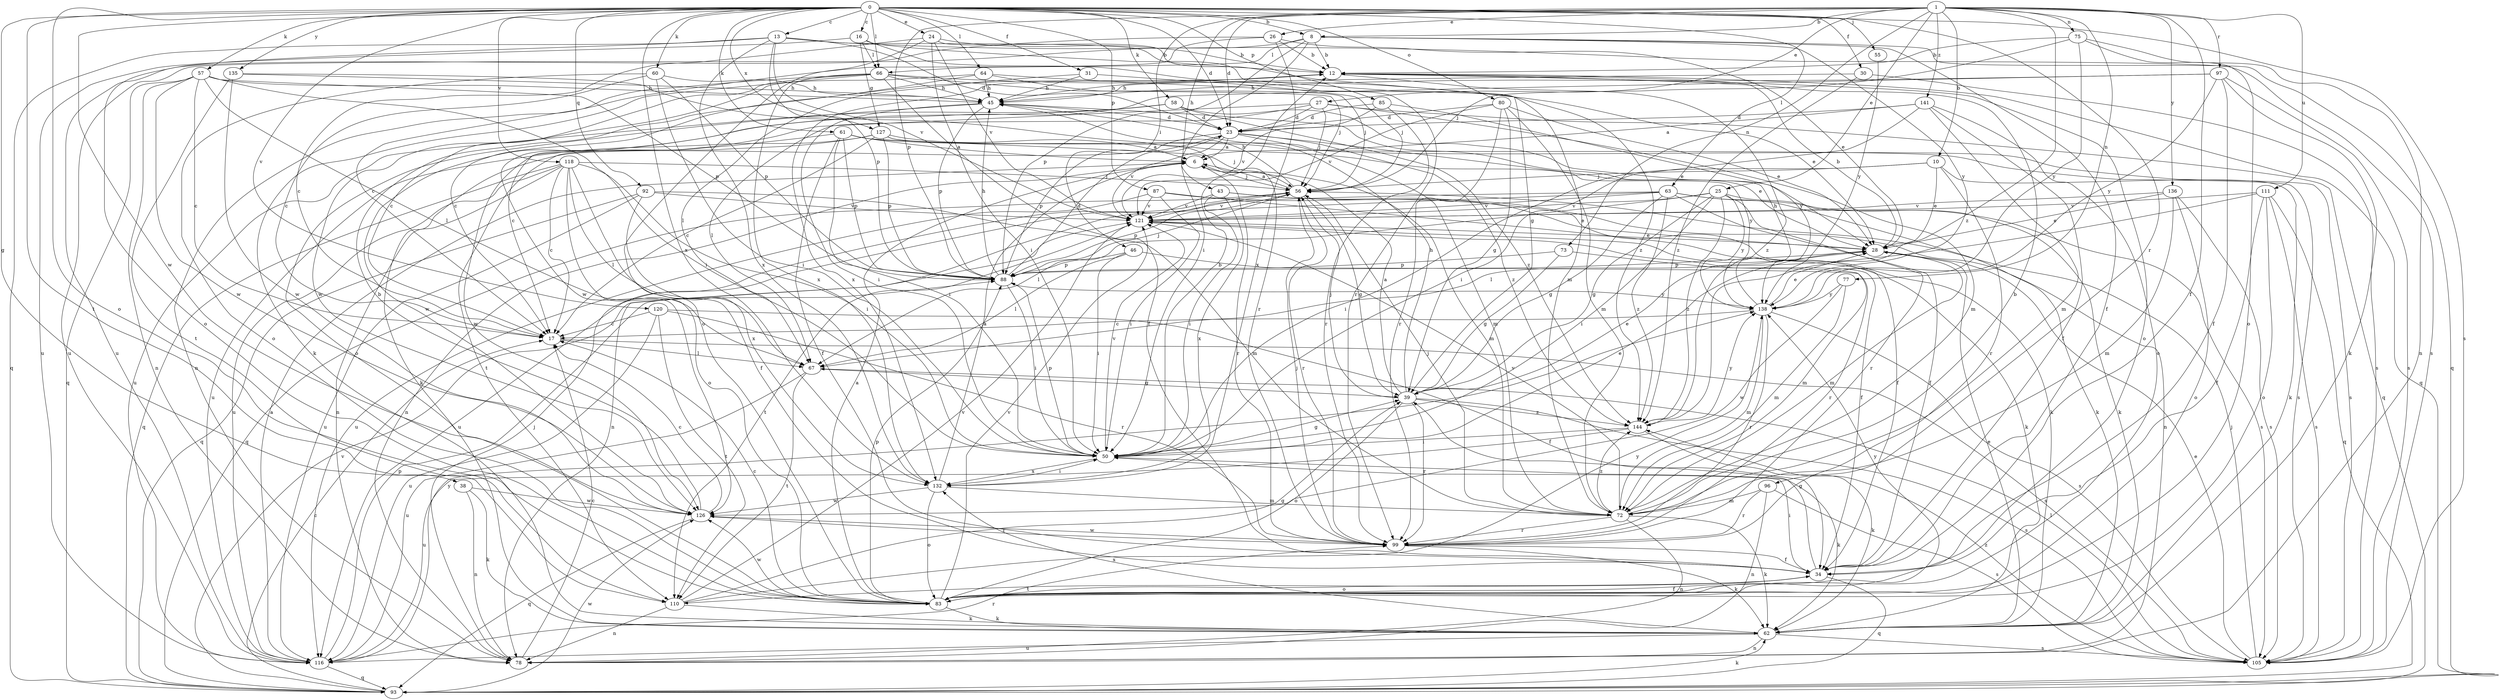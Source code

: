 strict digraph  {
0;
1;
6;
8;
10;
12;
13;
16;
17;
23;
24;
25;
26;
27;
28;
30;
31;
34;
38;
39;
43;
45;
46;
50;
55;
56;
57;
58;
60;
61;
62;
63;
64;
66;
67;
72;
73;
75;
77;
78;
80;
83;
85;
87;
88;
92;
93;
96;
97;
99;
105;
110;
111;
116;
118;
120;
121;
126;
127;
132;
135;
136;
138;
141;
144;
0 -> 8  [label=b];
0 -> 13  [label=c];
0 -> 16  [label=c];
0 -> 23  [label=d];
0 -> 24  [label=e];
0 -> 30  [label=f];
0 -> 31  [label=f];
0 -> 38  [label=g];
0 -> 55  [label=j];
0 -> 57  [label=k];
0 -> 58  [label=k];
0 -> 60  [label=k];
0 -> 61  [label=k];
0 -> 63  [label=l];
0 -> 64  [label=l];
0 -> 66  [label=l];
0 -> 80  [label=o];
0 -> 83  [label=o];
0 -> 85  [label=p];
0 -> 87  [label=p];
0 -> 92  [label=q];
0 -> 96  [label=r];
0 -> 105  [label=s];
0 -> 110  [label=t];
0 -> 118  [label=v];
0 -> 120  [label=v];
0 -> 126  [label=w];
0 -> 127  [label=x];
0 -> 132  [label=x];
0 -> 135  [label=y];
1 -> 8  [label=b];
1 -> 10  [label=b];
1 -> 23  [label=d];
1 -> 25  [label=e];
1 -> 26  [label=e];
1 -> 27  [label=e];
1 -> 34  [label=f];
1 -> 43  [label=h];
1 -> 46  [label=i];
1 -> 73  [label=n];
1 -> 75  [label=n];
1 -> 77  [label=n];
1 -> 88  [label=p];
1 -> 97  [label=r];
1 -> 111  [label=u];
1 -> 136  [label=y];
1 -> 141  [label=z];
1 -> 144  [label=z];
6 -> 56  [label=j];
6 -> 72  [label=m];
6 -> 78  [label=n];
6 -> 99  [label=r];
8 -> 12  [label=b];
8 -> 34  [label=f];
8 -> 50  [label=i];
8 -> 66  [label=l];
8 -> 88  [label=p];
8 -> 93  [label=q];
8 -> 116  [label=u];
8 -> 138  [label=y];
10 -> 28  [label=e];
10 -> 50  [label=i];
10 -> 56  [label=j];
10 -> 62  [label=k];
10 -> 99  [label=r];
12 -> 45  [label=h];
12 -> 83  [label=o];
12 -> 93  [label=q];
12 -> 132  [label=x];
12 -> 144  [label=z];
13 -> 12  [label=b];
13 -> 23  [label=d];
13 -> 83  [label=o];
13 -> 88  [label=p];
13 -> 93  [label=q];
13 -> 105  [label=s];
13 -> 121  [label=v];
13 -> 132  [label=x];
16 -> 66  [label=l];
16 -> 72  [label=m];
16 -> 99  [label=r];
16 -> 116  [label=u];
16 -> 127  [label=g];
17 -> 67  [label=l];
17 -> 105  [label=s];
23 -> 6  [label=a];
23 -> 28  [label=e];
23 -> 62  [label=k];
23 -> 72  [label=m];
23 -> 88  [label=p];
23 -> 121  [label=v];
23 -> 144  [label=z];
24 -> 12  [label=b];
24 -> 17  [label=c];
24 -> 39  [label=g];
24 -> 50  [label=i];
24 -> 83  [label=o];
24 -> 121  [label=v];
25 -> 39  [label=g];
25 -> 50  [label=i];
25 -> 62  [label=k];
25 -> 67  [label=l];
25 -> 99  [label=r];
25 -> 121  [label=v];
25 -> 138  [label=y];
25 -> 144  [label=z];
26 -> 12  [label=b];
26 -> 17  [label=c];
26 -> 28  [label=e];
26 -> 116  [label=u];
26 -> 132  [label=x];
27 -> 17  [label=c];
27 -> 23  [label=d];
27 -> 56  [label=j];
27 -> 67  [label=l];
27 -> 72  [label=m];
27 -> 93  [label=q];
28 -> 12  [label=b];
28 -> 72  [label=m];
28 -> 88  [label=p];
30 -> 45  [label=h];
30 -> 105  [label=s];
30 -> 144  [label=z];
31 -> 45  [label=h];
31 -> 56  [label=j];
31 -> 67  [label=l];
34 -> 39  [label=g];
34 -> 50  [label=i];
34 -> 83  [label=o];
34 -> 93  [label=q];
34 -> 110  [label=t];
38 -> 62  [label=k];
38 -> 78  [label=n];
38 -> 126  [label=w];
39 -> 6  [label=a];
39 -> 28  [label=e];
39 -> 45  [label=h];
39 -> 56  [label=j];
39 -> 83  [label=o];
39 -> 99  [label=r];
39 -> 105  [label=s];
39 -> 144  [label=z];
43 -> 28  [label=e];
43 -> 50  [label=i];
43 -> 78  [label=n];
43 -> 121  [label=v];
43 -> 132  [label=x];
45 -> 23  [label=d];
45 -> 50  [label=i];
45 -> 83  [label=o];
45 -> 88  [label=p];
46 -> 50  [label=i];
46 -> 67  [label=l];
46 -> 88  [label=p];
46 -> 99  [label=r];
50 -> 12  [label=b];
50 -> 28  [label=e];
50 -> 39  [label=g];
50 -> 62  [label=k];
50 -> 88  [label=p];
50 -> 121  [label=v];
50 -> 132  [label=x];
55 -> 138  [label=y];
56 -> 6  [label=a];
56 -> 39  [label=g];
56 -> 45  [label=h];
56 -> 88  [label=p];
56 -> 93  [label=q];
56 -> 99  [label=r];
56 -> 121  [label=v];
57 -> 17  [label=c];
57 -> 45  [label=h];
57 -> 50  [label=i];
57 -> 67  [label=l];
57 -> 78  [label=n];
57 -> 88  [label=p];
57 -> 93  [label=q];
57 -> 126  [label=w];
58 -> 23  [label=d];
58 -> 28  [label=e];
58 -> 116  [label=u];
58 -> 126  [label=w];
58 -> 144  [label=z];
60 -> 17  [label=c];
60 -> 45  [label=h];
60 -> 50  [label=i];
60 -> 83  [label=o];
60 -> 88  [label=p];
61 -> 6  [label=a];
61 -> 34  [label=f];
61 -> 50  [label=i];
61 -> 56  [label=j];
61 -> 88  [label=p];
61 -> 105  [label=s];
61 -> 126  [label=w];
62 -> 28  [label=e];
62 -> 78  [label=n];
62 -> 105  [label=s];
62 -> 116  [label=u];
62 -> 132  [label=x];
63 -> 34  [label=f];
63 -> 39  [label=g];
63 -> 62  [label=k];
63 -> 78  [label=n];
63 -> 105  [label=s];
63 -> 116  [label=u];
63 -> 121  [label=v];
63 -> 144  [label=z];
64 -> 17  [label=c];
64 -> 45  [label=h];
64 -> 56  [label=j];
64 -> 126  [label=w];
64 -> 144  [label=z];
66 -> 17  [label=c];
66 -> 28  [label=e];
66 -> 34  [label=f];
66 -> 45  [label=h];
66 -> 56  [label=j];
66 -> 62  [label=k];
66 -> 78  [label=n];
66 -> 132  [label=x];
67 -> 39  [label=g];
67 -> 110  [label=t];
67 -> 116  [label=u];
72 -> 12  [label=b];
72 -> 56  [label=j];
72 -> 62  [label=k];
72 -> 78  [label=n];
72 -> 99  [label=r];
72 -> 121  [label=v];
72 -> 144  [label=z];
73 -> 39  [label=g];
73 -> 72  [label=m];
73 -> 88  [label=p];
75 -> 12  [label=b];
75 -> 56  [label=j];
75 -> 78  [label=n];
75 -> 83  [label=o];
75 -> 138  [label=y];
77 -> 72  [label=m];
77 -> 126  [label=w];
77 -> 138  [label=y];
78 -> 17  [label=c];
78 -> 56  [label=j];
80 -> 23  [label=d];
80 -> 28  [label=e];
80 -> 39  [label=g];
80 -> 72  [label=m];
80 -> 99  [label=r];
80 -> 121  [label=v];
83 -> 6  [label=a];
83 -> 17  [label=c];
83 -> 34  [label=f];
83 -> 62  [label=k];
83 -> 88  [label=p];
83 -> 121  [label=v];
83 -> 126  [label=w];
83 -> 138  [label=y];
85 -> 23  [label=d];
85 -> 99  [label=r];
85 -> 121  [label=v];
85 -> 138  [label=y];
87 -> 34  [label=f];
87 -> 50  [label=i];
87 -> 62  [label=k];
87 -> 116  [label=u];
87 -> 121  [label=v];
88 -> 23  [label=d];
88 -> 45  [label=h];
88 -> 50  [label=i];
88 -> 56  [label=j];
88 -> 138  [label=y];
92 -> 72  [label=m];
92 -> 93  [label=q];
92 -> 116  [label=u];
92 -> 121  [label=v];
92 -> 132  [label=x];
93 -> 17  [label=c];
93 -> 62  [label=k];
93 -> 121  [label=v];
93 -> 126  [label=w];
96 -> 72  [label=m];
96 -> 78  [label=n];
96 -> 99  [label=r];
96 -> 105  [label=s];
97 -> 34  [label=f];
97 -> 45  [label=h];
97 -> 62  [label=k];
97 -> 105  [label=s];
97 -> 126  [label=w];
97 -> 138  [label=y];
99 -> 34  [label=f];
99 -> 56  [label=j];
99 -> 62  [label=k];
99 -> 126  [label=w];
105 -> 28  [label=e];
105 -> 56  [label=j];
105 -> 67  [label=l];
105 -> 144  [label=z];
110 -> 39  [label=g];
110 -> 62  [label=k];
110 -> 78  [label=n];
110 -> 121  [label=v];
110 -> 138  [label=y];
111 -> 34  [label=f];
111 -> 67  [label=l];
111 -> 83  [label=o];
111 -> 93  [label=q];
111 -> 105  [label=s];
111 -> 121  [label=v];
116 -> 6  [label=a];
116 -> 88  [label=p];
116 -> 93  [label=q];
116 -> 99  [label=r];
116 -> 138  [label=y];
118 -> 17  [label=c];
118 -> 34  [label=f];
118 -> 50  [label=i];
118 -> 56  [label=j];
118 -> 67  [label=l];
118 -> 78  [label=n];
118 -> 83  [label=o];
118 -> 93  [label=q];
118 -> 116  [label=u];
120 -> 17  [label=c];
120 -> 34  [label=f];
120 -> 99  [label=r];
120 -> 110  [label=t];
120 -> 116  [label=u];
121 -> 28  [label=e];
121 -> 34  [label=f];
121 -> 62  [label=k];
121 -> 110  [label=t];
126 -> 12  [label=b];
126 -> 17  [label=c];
126 -> 93  [label=q];
126 -> 99  [label=r];
127 -> 6  [label=a];
127 -> 17  [label=c];
127 -> 88  [label=p];
127 -> 105  [label=s];
127 -> 110  [label=t];
127 -> 116  [label=u];
127 -> 138  [label=y];
132 -> 6  [label=a];
132 -> 50  [label=i];
132 -> 72  [label=m];
132 -> 83  [label=o];
132 -> 126  [label=w];
135 -> 45  [label=h];
135 -> 99  [label=r];
135 -> 110  [label=t];
135 -> 126  [label=w];
136 -> 28  [label=e];
136 -> 72  [label=m];
136 -> 83  [label=o];
136 -> 105  [label=s];
136 -> 121  [label=v];
138 -> 17  [label=c];
138 -> 28  [label=e];
138 -> 45  [label=h];
138 -> 72  [label=m];
138 -> 99  [label=r];
138 -> 105  [label=s];
141 -> 6  [label=a];
141 -> 23  [label=d];
141 -> 34  [label=f];
141 -> 50  [label=i];
141 -> 72  [label=m];
141 -> 83  [label=o];
144 -> 50  [label=i];
144 -> 62  [label=k];
144 -> 116  [label=u];
144 -> 138  [label=y];
}
